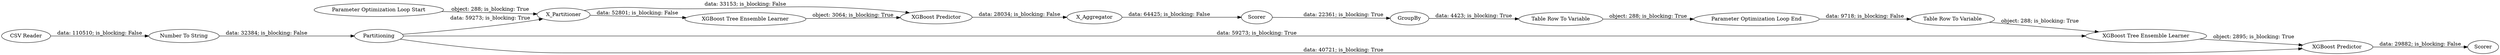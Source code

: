 digraph {
	"-6437229603610202403_3" [label="Number To String"]
	"-6437229603610202403_152" [label="Table Row To Variable"]
	"-6437229603610202403_159" [label="Parameter Optimization Loop Start"]
	"-6437229603610202403_147" [label=GroupBy]
	"-6437229603610202403_154" [label="XGBoost Predictor"]
	"-6437229603610202403_151" [label="Table Row To Variable"]
	"-6437229603610202403_150" [label="Parameter Optimization Loop End"]
	"-6437229603610202403_153" [label="XGBoost Tree Ensemble Learner"]
	"-6437229603610202403_157" [label=X_Aggregator]
	"-6437229603610202403_158" [label="XGBoost Tree Ensemble Learner"]
	"-6437229603610202403_4" [label=Partitioning]
	"-6437229603610202403_156" [label=X_Partitioner]
	"-6437229603610202403_6" [label="XGBoost Predictor"]
	"-6437229603610202403_146" [label=Scorer]
	"-6437229603610202403_155" [label=Scorer]
	"-6437229603610202403_1" [label="CSV Reader"]
	"-6437229603610202403_147" -> "-6437229603610202403_151" [label="data: 4423; is_blocking: True"]
	"-6437229603610202403_146" -> "-6437229603610202403_147" [label="data: 22361; is_blocking: True"]
	"-6437229603610202403_158" -> "-6437229603610202403_6" [label="object: 3064; is_blocking: True"]
	"-6437229603610202403_156" -> "-6437229603610202403_158" [label="data: 52801; is_blocking: False"]
	"-6437229603610202403_159" -> "-6437229603610202403_156" [label="object: 288; is_blocking: True"]
	"-6437229603610202403_4" -> "-6437229603610202403_156" [label="data: 59273; is_blocking: True"]
	"-6437229603610202403_6" -> "-6437229603610202403_157" [label="data: 28034; is_blocking: False"]
	"-6437229603610202403_157" -> "-6437229603610202403_146" [label="data: 64425; is_blocking: False"]
	"-6437229603610202403_154" -> "-6437229603610202403_155" [label="data: 29882; is_blocking: False"]
	"-6437229603610202403_156" -> "-6437229603610202403_6" [label="data: 33153; is_blocking: False"]
	"-6437229603610202403_151" -> "-6437229603610202403_150" [label="object: 288; is_blocking: True"]
	"-6437229603610202403_3" -> "-6437229603610202403_4" [label="data: 32384; is_blocking: False"]
	"-6437229603610202403_4" -> "-6437229603610202403_153" [label="data: 59273; is_blocking: True"]
	"-6437229603610202403_152" -> "-6437229603610202403_153" [label="object: 288; is_blocking: True"]
	"-6437229603610202403_153" -> "-6437229603610202403_154" [label="object: 2895; is_blocking: True"]
	"-6437229603610202403_4" -> "-6437229603610202403_154" [label="data: 40721; is_blocking: True"]
	"-6437229603610202403_1" -> "-6437229603610202403_3" [label="data: 110510; is_blocking: False"]
	"-6437229603610202403_150" -> "-6437229603610202403_152" [label="data: 9718; is_blocking: False"]
	rankdir=LR
}
